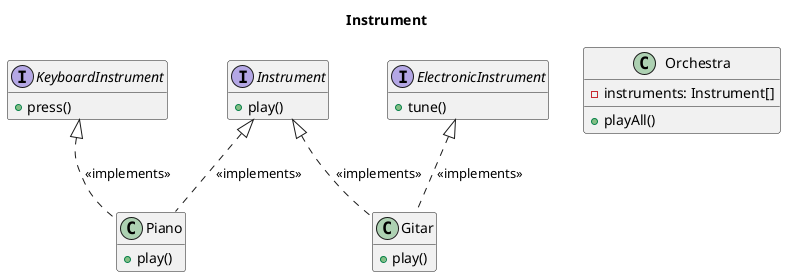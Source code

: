 @startuml Employee
title Instrument

interface Instrument {
    +play()
}

interface ElectronicInstrument  {
    +tune()
}

interface KeyboardInstrument  {
    +press()
}

class Gitar {
     +play()
}

class Piano {
     +play()
}

class Orchestra {
     -instruments: Instrument[]
     +playAll()
}

Gitar .up-|> Instrument : <<implements>>
Gitar .up-|> ElectronicInstrument : <<implements>>

Piano .up-|> Instrument : <<implements>>
Piano .up-|> KeyboardInstrument : <<implements>>

hide empty members
@enduml